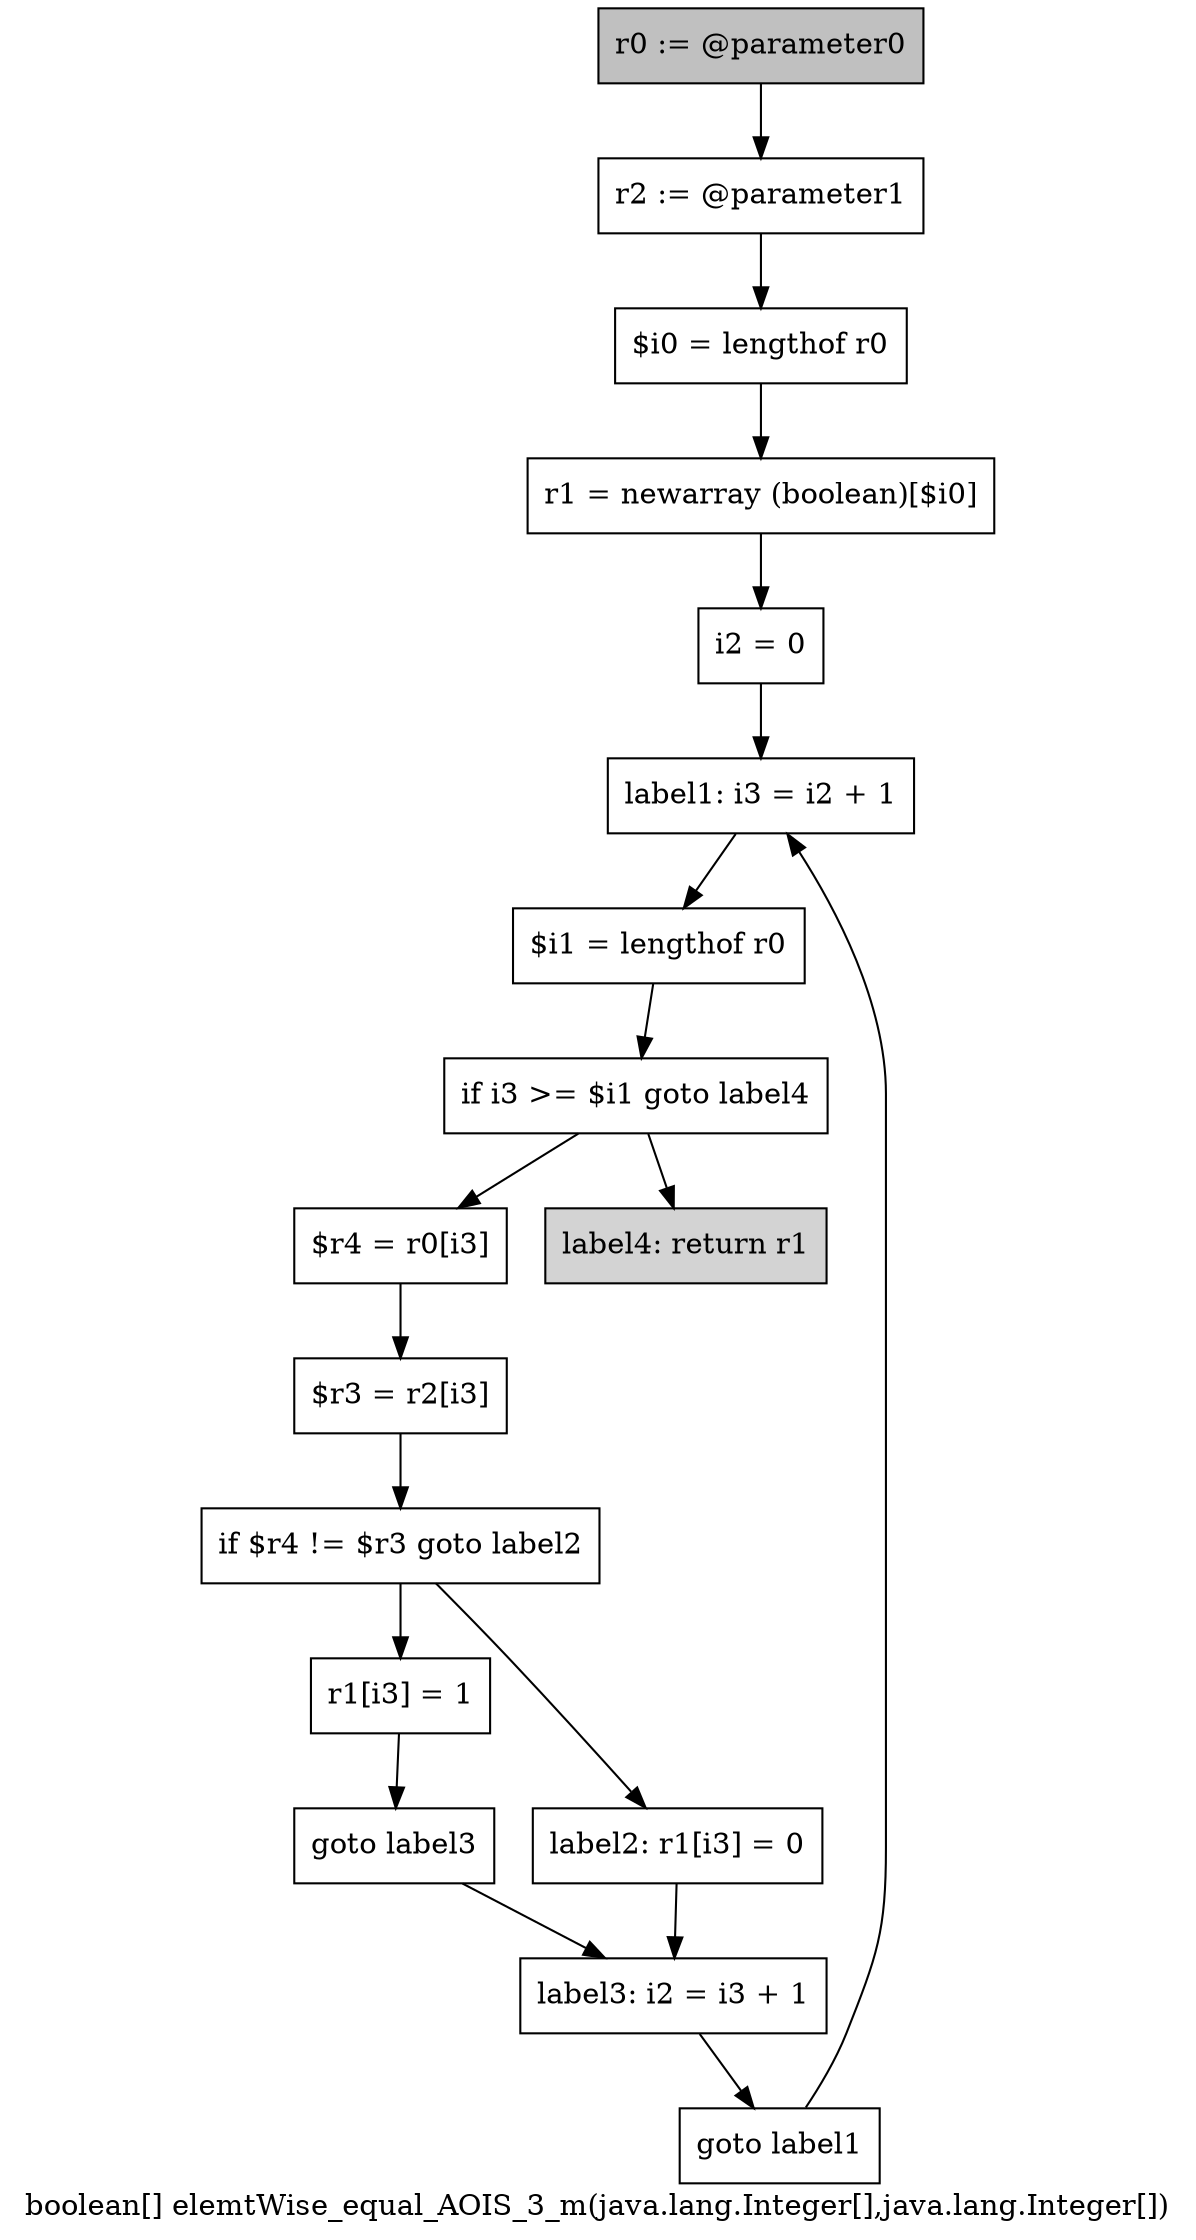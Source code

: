digraph "boolean[] elemtWise_equal_AOIS_3_m(java.lang.Integer[],java.lang.Integer[])" {
    label="boolean[] elemtWise_equal_AOIS_3_m(java.lang.Integer[],java.lang.Integer[])";
    node [shape=box];
    "0" [style=filled,fillcolor=gray,label="r0 := @parameter0",];
    "1" [label="r2 := @parameter1",];
    "0"->"1";
    "2" [label="$i0 = lengthof r0",];
    "1"->"2";
    "3" [label="r1 = newarray (boolean)[$i0]",];
    "2"->"3";
    "4" [label="i2 = 0",];
    "3"->"4";
    "5" [label="label1: i3 = i2 + 1",];
    "4"->"5";
    "6" [label="$i1 = lengthof r0",];
    "5"->"6";
    "7" [label="if i3 >= $i1 goto label4",];
    "6"->"7";
    "8" [label="$r4 = r0[i3]",];
    "7"->"8";
    "16" [style=filled,fillcolor=lightgray,label="label4: return r1",];
    "7"->"16";
    "9" [label="$r3 = r2[i3]",];
    "8"->"9";
    "10" [label="if $r4 != $r3 goto label2",];
    "9"->"10";
    "11" [label="r1[i3] = 1",];
    "10"->"11";
    "13" [label="label2: r1[i3] = 0",];
    "10"->"13";
    "12" [label="goto label3",];
    "11"->"12";
    "14" [label="label3: i2 = i3 + 1",];
    "12"->"14";
    "13"->"14";
    "15" [label="goto label1",];
    "14"->"15";
    "15"->"5";
}
